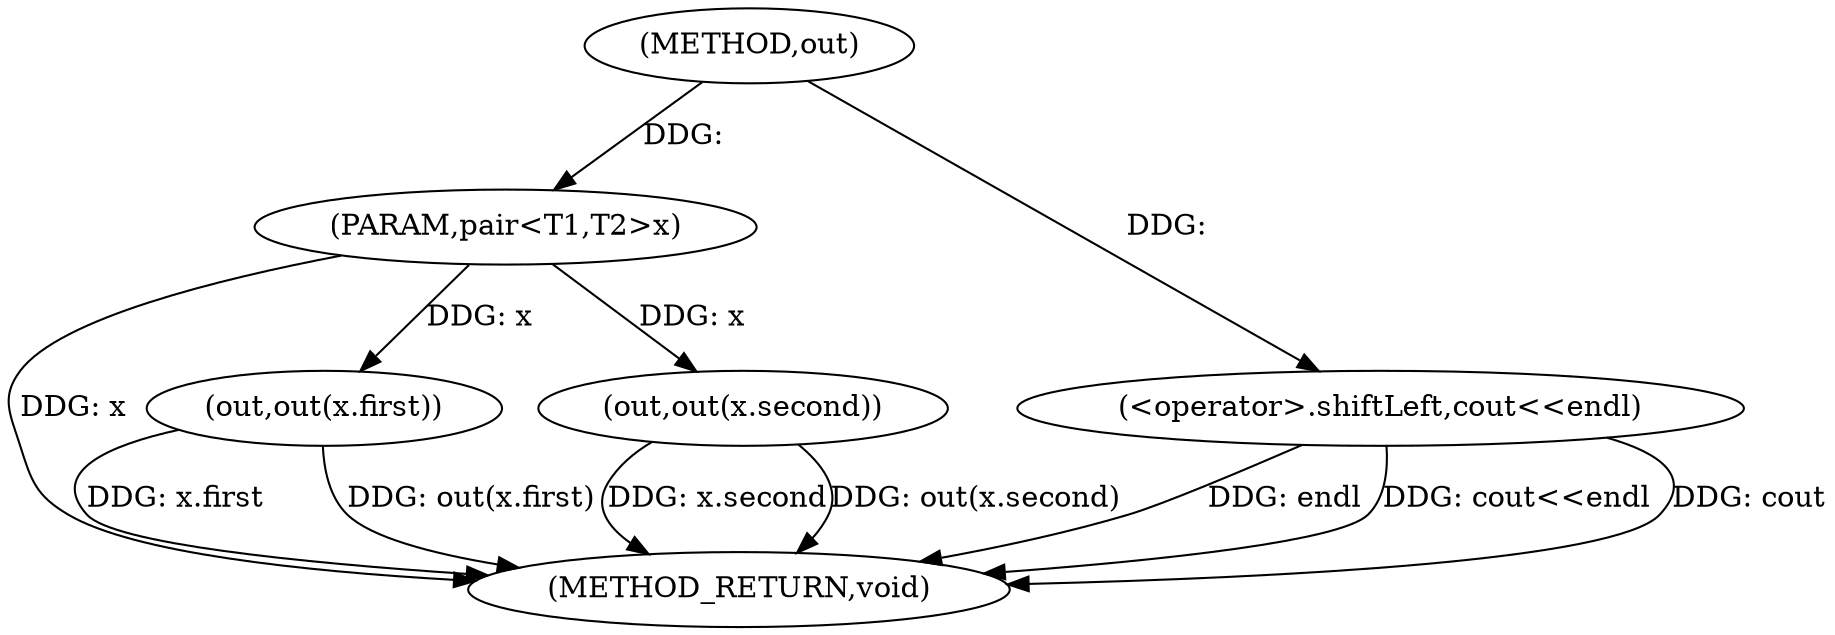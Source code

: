 digraph "out" {  
"1000264" [label = "(METHOD,out)" ]
"1000278" [label = "(METHOD_RETURN,void)" ]
"1000265" [label = "(PARAM,pair<T1,T2>x)" ]
"1000267" [label = "(out,out(x.first))" ]
"1000271" [label = "(out,out(x.second))" ]
"1000275" [label = "(<operator>.shiftLeft,cout<<endl)" ]
  "1000265" -> "1000278"  [ label = "DDG: x"] 
  "1000267" -> "1000278"  [ label = "DDG: x.first"] 
  "1000267" -> "1000278"  [ label = "DDG: out(x.first)"] 
  "1000271" -> "1000278"  [ label = "DDG: x.second"] 
  "1000271" -> "1000278"  [ label = "DDG: out(x.second)"] 
  "1000275" -> "1000278"  [ label = "DDG: endl"] 
  "1000275" -> "1000278"  [ label = "DDG: cout<<endl"] 
  "1000275" -> "1000278"  [ label = "DDG: cout"] 
  "1000264" -> "1000265"  [ label = "DDG: "] 
  "1000265" -> "1000267"  [ label = "DDG: x"] 
  "1000265" -> "1000271"  [ label = "DDG: x"] 
  "1000264" -> "1000275"  [ label = "DDG: "] 
}
